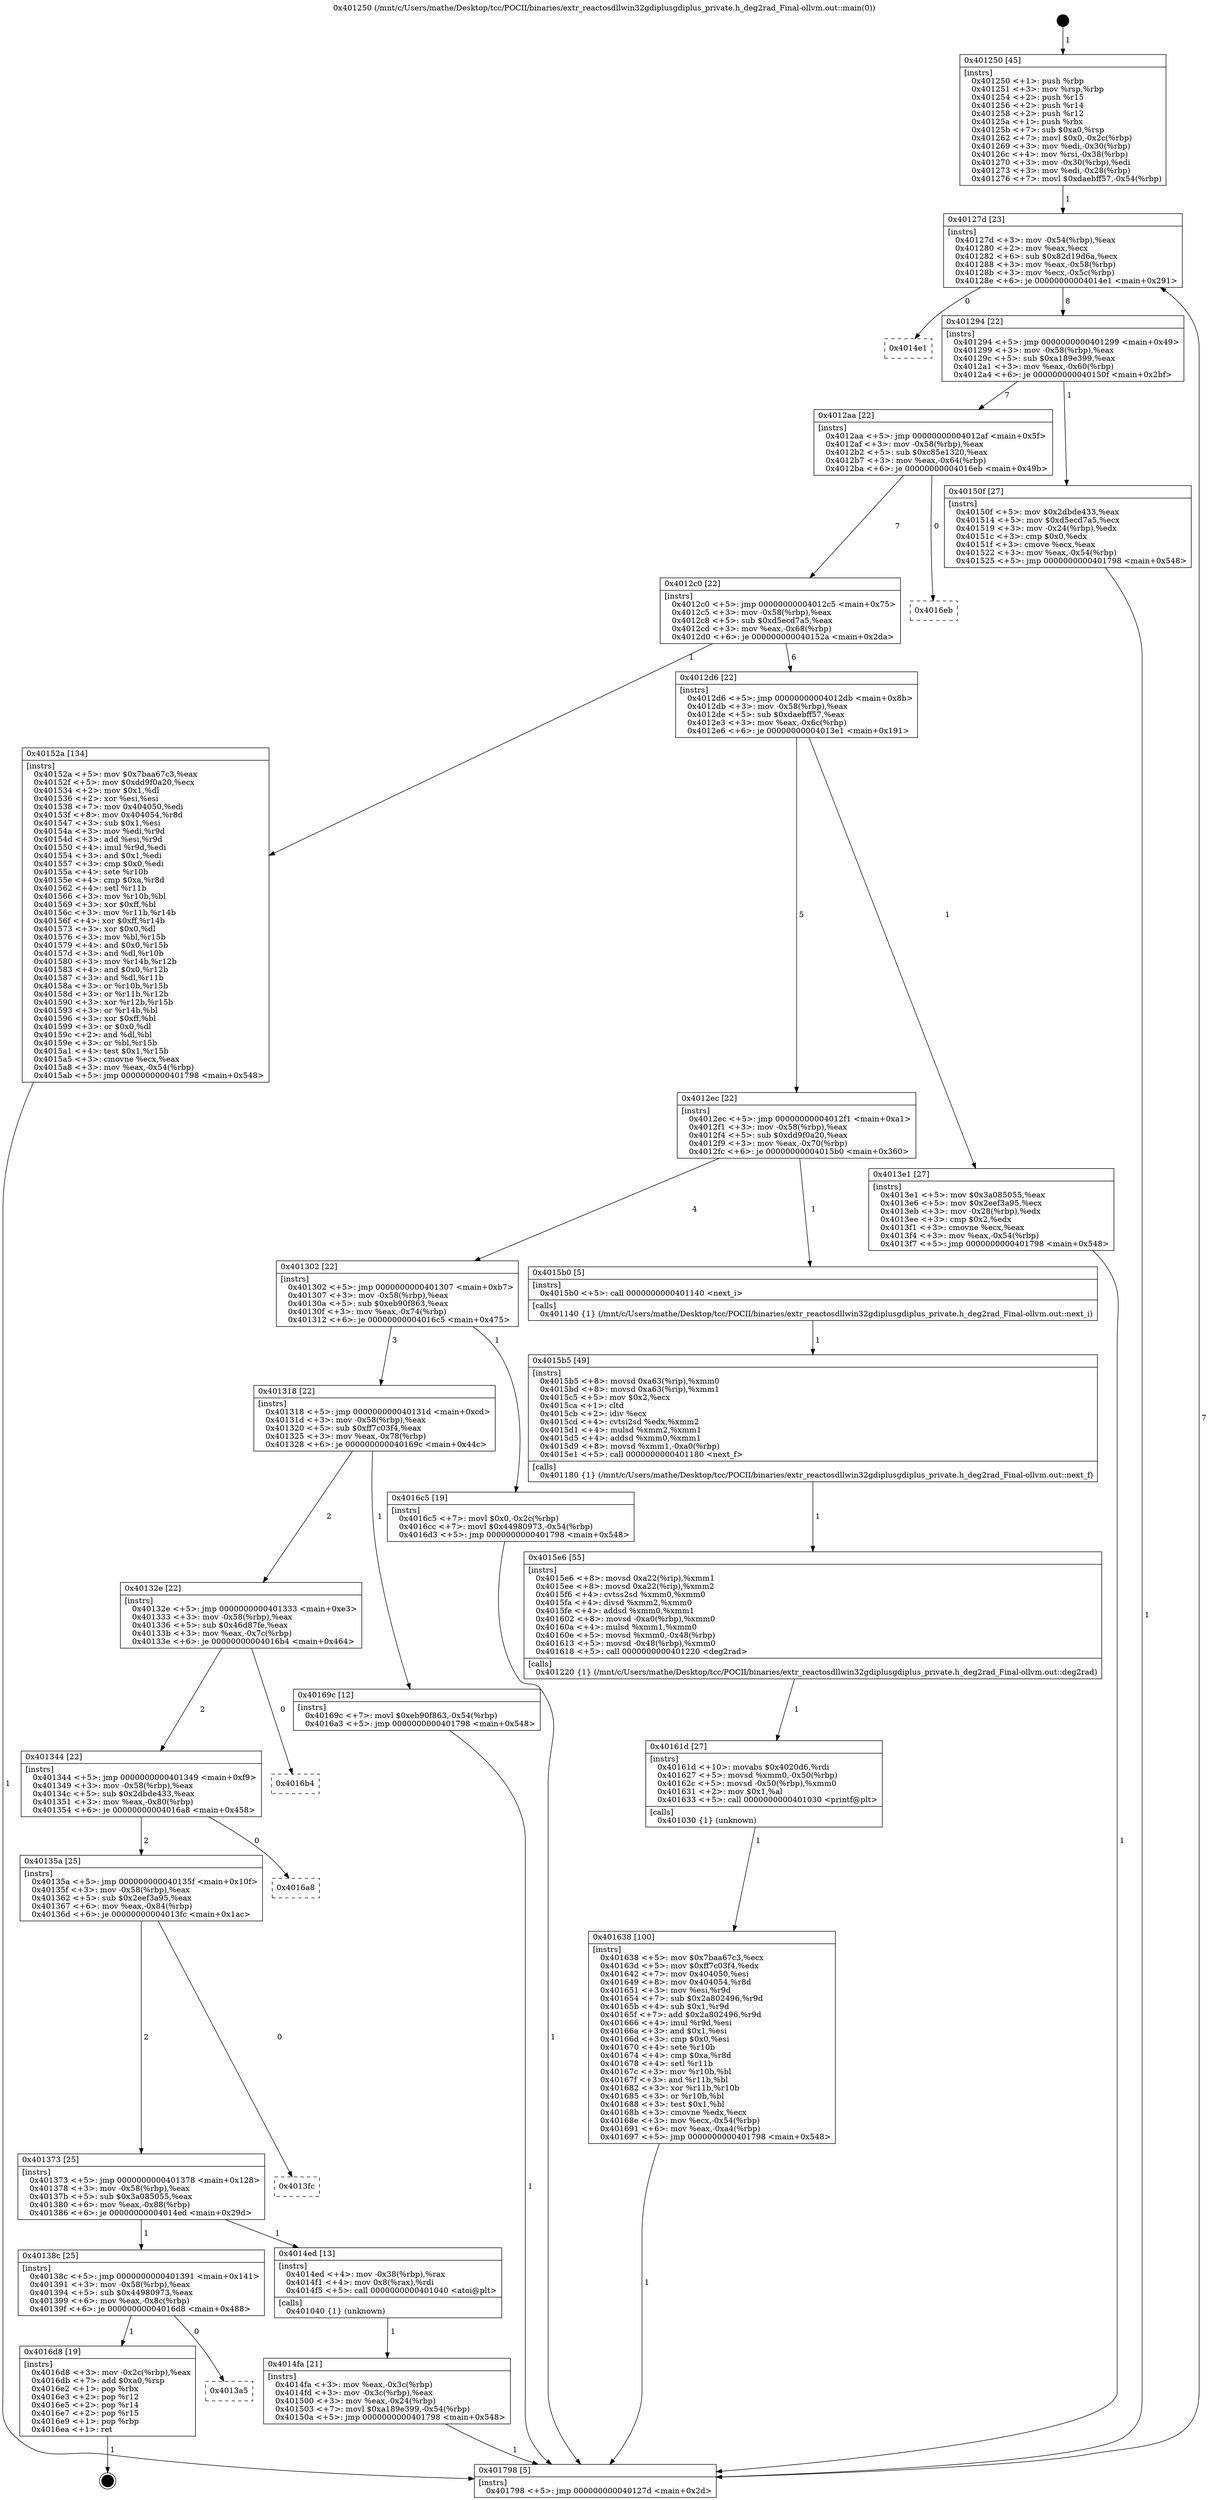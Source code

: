 digraph "0x401250" {
  label = "0x401250 (/mnt/c/Users/mathe/Desktop/tcc/POCII/binaries/extr_reactosdllwin32gdiplusgdiplus_private.h_deg2rad_Final-ollvm.out::main(0))"
  labelloc = "t"
  node[shape=record]

  Entry [label="",width=0.3,height=0.3,shape=circle,fillcolor=black,style=filled]
  "0x40127d" [label="{
     0x40127d [23]\l
     | [instrs]\l
     &nbsp;&nbsp;0x40127d \<+3\>: mov -0x54(%rbp),%eax\l
     &nbsp;&nbsp;0x401280 \<+2\>: mov %eax,%ecx\l
     &nbsp;&nbsp;0x401282 \<+6\>: sub $0x82d19d6a,%ecx\l
     &nbsp;&nbsp;0x401288 \<+3\>: mov %eax,-0x58(%rbp)\l
     &nbsp;&nbsp;0x40128b \<+3\>: mov %ecx,-0x5c(%rbp)\l
     &nbsp;&nbsp;0x40128e \<+6\>: je 00000000004014e1 \<main+0x291\>\l
  }"]
  "0x4014e1" [label="{
     0x4014e1\l
  }", style=dashed]
  "0x401294" [label="{
     0x401294 [22]\l
     | [instrs]\l
     &nbsp;&nbsp;0x401294 \<+5\>: jmp 0000000000401299 \<main+0x49\>\l
     &nbsp;&nbsp;0x401299 \<+3\>: mov -0x58(%rbp),%eax\l
     &nbsp;&nbsp;0x40129c \<+5\>: sub $0xa189e399,%eax\l
     &nbsp;&nbsp;0x4012a1 \<+3\>: mov %eax,-0x60(%rbp)\l
     &nbsp;&nbsp;0x4012a4 \<+6\>: je 000000000040150f \<main+0x2bf\>\l
  }"]
  Exit [label="",width=0.3,height=0.3,shape=circle,fillcolor=black,style=filled,peripheries=2]
  "0x40150f" [label="{
     0x40150f [27]\l
     | [instrs]\l
     &nbsp;&nbsp;0x40150f \<+5\>: mov $0x2dbde433,%eax\l
     &nbsp;&nbsp;0x401514 \<+5\>: mov $0xd5ecd7a5,%ecx\l
     &nbsp;&nbsp;0x401519 \<+3\>: mov -0x24(%rbp),%edx\l
     &nbsp;&nbsp;0x40151c \<+3\>: cmp $0x0,%edx\l
     &nbsp;&nbsp;0x40151f \<+3\>: cmove %ecx,%eax\l
     &nbsp;&nbsp;0x401522 \<+3\>: mov %eax,-0x54(%rbp)\l
     &nbsp;&nbsp;0x401525 \<+5\>: jmp 0000000000401798 \<main+0x548\>\l
  }"]
  "0x4012aa" [label="{
     0x4012aa [22]\l
     | [instrs]\l
     &nbsp;&nbsp;0x4012aa \<+5\>: jmp 00000000004012af \<main+0x5f\>\l
     &nbsp;&nbsp;0x4012af \<+3\>: mov -0x58(%rbp),%eax\l
     &nbsp;&nbsp;0x4012b2 \<+5\>: sub $0xc85e1320,%eax\l
     &nbsp;&nbsp;0x4012b7 \<+3\>: mov %eax,-0x64(%rbp)\l
     &nbsp;&nbsp;0x4012ba \<+6\>: je 00000000004016eb \<main+0x49b\>\l
  }"]
  "0x4013a5" [label="{
     0x4013a5\l
  }", style=dashed]
  "0x4016eb" [label="{
     0x4016eb\l
  }", style=dashed]
  "0x4012c0" [label="{
     0x4012c0 [22]\l
     | [instrs]\l
     &nbsp;&nbsp;0x4012c0 \<+5\>: jmp 00000000004012c5 \<main+0x75\>\l
     &nbsp;&nbsp;0x4012c5 \<+3\>: mov -0x58(%rbp),%eax\l
     &nbsp;&nbsp;0x4012c8 \<+5\>: sub $0xd5ecd7a5,%eax\l
     &nbsp;&nbsp;0x4012cd \<+3\>: mov %eax,-0x68(%rbp)\l
     &nbsp;&nbsp;0x4012d0 \<+6\>: je 000000000040152a \<main+0x2da\>\l
  }"]
  "0x4016d8" [label="{
     0x4016d8 [19]\l
     | [instrs]\l
     &nbsp;&nbsp;0x4016d8 \<+3\>: mov -0x2c(%rbp),%eax\l
     &nbsp;&nbsp;0x4016db \<+7\>: add $0xa0,%rsp\l
     &nbsp;&nbsp;0x4016e2 \<+1\>: pop %rbx\l
     &nbsp;&nbsp;0x4016e3 \<+2\>: pop %r12\l
     &nbsp;&nbsp;0x4016e5 \<+2\>: pop %r14\l
     &nbsp;&nbsp;0x4016e7 \<+2\>: pop %r15\l
     &nbsp;&nbsp;0x4016e9 \<+1\>: pop %rbp\l
     &nbsp;&nbsp;0x4016ea \<+1\>: ret\l
  }"]
  "0x40152a" [label="{
     0x40152a [134]\l
     | [instrs]\l
     &nbsp;&nbsp;0x40152a \<+5\>: mov $0x7baa67c3,%eax\l
     &nbsp;&nbsp;0x40152f \<+5\>: mov $0xdd9f0a20,%ecx\l
     &nbsp;&nbsp;0x401534 \<+2\>: mov $0x1,%dl\l
     &nbsp;&nbsp;0x401536 \<+2\>: xor %esi,%esi\l
     &nbsp;&nbsp;0x401538 \<+7\>: mov 0x404050,%edi\l
     &nbsp;&nbsp;0x40153f \<+8\>: mov 0x404054,%r8d\l
     &nbsp;&nbsp;0x401547 \<+3\>: sub $0x1,%esi\l
     &nbsp;&nbsp;0x40154a \<+3\>: mov %edi,%r9d\l
     &nbsp;&nbsp;0x40154d \<+3\>: add %esi,%r9d\l
     &nbsp;&nbsp;0x401550 \<+4\>: imul %r9d,%edi\l
     &nbsp;&nbsp;0x401554 \<+3\>: and $0x1,%edi\l
     &nbsp;&nbsp;0x401557 \<+3\>: cmp $0x0,%edi\l
     &nbsp;&nbsp;0x40155a \<+4\>: sete %r10b\l
     &nbsp;&nbsp;0x40155e \<+4\>: cmp $0xa,%r8d\l
     &nbsp;&nbsp;0x401562 \<+4\>: setl %r11b\l
     &nbsp;&nbsp;0x401566 \<+3\>: mov %r10b,%bl\l
     &nbsp;&nbsp;0x401569 \<+3\>: xor $0xff,%bl\l
     &nbsp;&nbsp;0x40156c \<+3\>: mov %r11b,%r14b\l
     &nbsp;&nbsp;0x40156f \<+4\>: xor $0xff,%r14b\l
     &nbsp;&nbsp;0x401573 \<+3\>: xor $0x0,%dl\l
     &nbsp;&nbsp;0x401576 \<+3\>: mov %bl,%r15b\l
     &nbsp;&nbsp;0x401579 \<+4\>: and $0x0,%r15b\l
     &nbsp;&nbsp;0x40157d \<+3\>: and %dl,%r10b\l
     &nbsp;&nbsp;0x401580 \<+3\>: mov %r14b,%r12b\l
     &nbsp;&nbsp;0x401583 \<+4\>: and $0x0,%r12b\l
     &nbsp;&nbsp;0x401587 \<+3\>: and %dl,%r11b\l
     &nbsp;&nbsp;0x40158a \<+3\>: or %r10b,%r15b\l
     &nbsp;&nbsp;0x40158d \<+3\>: or %r11b,%r12b\l
     &nbsp;&nbsp;0x401590 \<+3\>: xor %r12b,%r15b\l
     &nbsp;&nbsp;0x401593 \<+3\>: or %r14b,%bl\l
     &nbsp;&nbsp;0x401596 \<+3\>: xor $0xff,%bl\l
     &nbsp;&nbsp;0x401599 \<+3\>: or $0x0,%dl\l
     &nbsp;&nbsp;0x40159c \<+2\>: and %dl,%bl\l
     &nbsp;&nbsp;0x40159e \<+3\>: or %bl,%r15b\l
     &nbsp;&nbsp;0x4015a1 \<+4\>: test $0x1,%r15b\l
     &nbsp;&nbsp;0x4015a5 \<+3\>: cmovne %ecx,%eax\l
     &nbsp;&nbsp;0x4015a8 \<+3\>: mov %eax,-0x54(%rbp)\l
     &nbsp;&nbsp;0x4015ab \<+5\>: jmp 0000000000401798 \<main+0x548\>\l
  }"]
  "0x4012d6" [label="{
     0x4012d6 [22]\l
     | [instrs]\l
     &nbsp;&nbsp;0x4012d6 \<+5\>: jmp 00000000004012db \<main+0x8b\>\l
     &nbsp;&nbsp;0x4012db \<+3\>: mov -0x58(%rbp),%eax\l
     &nbsp;&nbsp;0x4012de \<+5\>: sub $0xdaebff57,%eax\l
     &nbsp;&nbsp;0x4012e3 \<+3\>: mov %eax,-0x6c(%rbp)\l
     &nbsp;&nbsp;0x4012e6 \<+6\>: je 00000000004013e1 \<main+0x191\>\l
  }"]
  "0x401638" [label="{
     0x401638 [100]\l
     | [instrs]\l
     &nbsp;&nbsp;0x401638 \<+5\>: mov $0x7baa67c3,%ecx\l
     &nbsp;&nbsp;0x40163d \<+5\>: mov $0xff7c03f4,%edx\l
     &nbsp;&nbsp;0x401642 \<+7\>: mov 0x404050,%esi\l
     &nbsp;&nbsp;0x401649 \<+8\>: mov 0x404054,%r8d\l
     &nbsp;&nbsp;0x401651 \<+3\>: mov %esi,%r9d\l
     &nbsp;&nbsp;0x401654 \<+7\>: sub $0x2a802496,%r9d\l
     &nbsp;&nbsp;0x40165b \<+4\>: sub $0x1,%r9d\l
     &nbsp;&nbsp;0x40165f \<+7\>: add $0x2a802496,%r9d\l
     &nbsp;&nbsp;0x401666 \<+4\>: imul %r9d,%esi\l
     &nbsp;&nbsp;0x40166a \<+3\>: and $0x1,%esi\l
     &nbsp;&nbsp;0x40166d \<+3\>: cmp $0x0,%esi\l
     &nbsp;&nbsp;0x401670 \<+4\>: sete %r10b\l
     &nbsp;&nbsp;0x401674 \<+4\>: cmp $0xa,%r8d\l
     &nbsp;&nbsp;0x401678 \<+4\>: setl %r11b\l
     &nbsp;&nbsp;0x40167c \<+3\>: mov %r10b,%bl\l
     &nbsp;&nbsp;0x40167f \<+3\>: and %r11b,%bl\l
     &nbsp;&nbsp;0x401682 \<+3\>: xor %r11b,%r10b\l
     &nbsp;&nbsp;0x401685 \<+3\>: or %r10b,%bl\l
     &nbsp;&nbsp;0x401688 \<+3\>: test $0x1,%bl\l
     &nbsp;&nbsp;0x40168b \<+3\>: cmovne %edx,%ecx\l
     &nbsp;&nbsp;0x40168e \<+3\>: mov %ecx,-0x54(%rbp)\l
     &nbsp;&nbsp;0x401691 \<+6\>: mov %eax,-0xa4(%rbp)\l
     &nbsp;&nbsp;0x401697 \<+5\>: jmp 0000000000401798 \<main+0x548\>\l
  }"]
  "0x4013e1" [label="{
     0x4013e1 [27]\l
     | [instrs]\l
     &nbsp;&nbsp;0x4013e1 \<+5\>: mov $0x3a085055,%eax\l
     &nbsp;&nbsp;0x4013e6 \<+5\>: mov $0x2eef3a95,%ecx\l
     &nbsp;&nbsp;0x4013eb \<+3\>: mov -0x28(%rbp),%edx\l
     &nbsp;&nbsp;0x4013ee \<+3\>: cmp $0x2,%edx\l
     &nbsp;&nbsp;0x4013f1 \<+3\>: cmovne %ecx,%eax\l
     &nbsp;&nbsp;0x4013f4 \<+3\>: mov %eax,-0x54(%rbp)\l
     &nbsp;&nbsp;0x4013f7 \<+5\>: jmp 0000000000401798 \<main+0x548\>\l
  }"]
  "0x4012ec" [label="{
     0x4012ec [22]\l
     | [instrs]\l
     &nbsp;&nbsp;0x4012ec \<+5\>: jmp 00000000004012f1 \<main+0xa1\>\l
     &nbsp;&nbsp;0x4012f1 \<+3\>: mov -0x58(%rbp),%eax\l
     &nbsp;&nbsp;0x4012f4 \<+5\>: sub $0xdd9f0a20,%eax\l
     &nbsp;&nbsp;0x4012f9 \<+3\>: mov %eax,-0x70(%rbp)\l
     &nbsp;&nbsp;0x4012fc \<+6\>: je 00000000004015b0 \<main+0x360\>\l
  }"]
  "0x401798" [label="{
     0x401798 [5]\l
     | [instrs]\l
     &nbsp;&nbsp;0x401798 \<+5\>: jmp 000000000040127d \<main+0x2d\>\l
  }"]
  "0x401250" [label="{
     0x401250 [45]\l
     | [instrs]\l
     &nbsp;&nbsp;0x401250 \<+1\>: push %rbp\l
     &nbsp;&nbsp;0x401251 \<+3\>: mov %rsp,%rbp\l
     &nbsp;&nbsp;0x401254 \<+2\>: push %r15\l
     &nbsp;&nbsp;0x401256 \<+2\>: push %r14\l
     &nbsp;&nbsp;0x401258 \<+2\>: push %r12\l
     &nbsp;&nbsp;0x40125a \<+1\>: push %rbx\l
     &nbsp;&nbsp;0x40125b \<+7\>: sub $0xa0,%rsp\l
     &nbsp;&nbsp;0x401262 \<+7\>: movl $0x0,-0x2c(%rbp)\l
     &nbsp;&nbsp;0x401269 \<+3\>: mov %edi,-0x30(%rbp)\l
     &nbsp;&nbsp;0x40126c \<+4\>: mov %rsi,-0x38(%rbp)\l
     &nbsp;&nbsp;0x401270 \<+3\>: mov -0x30(%rbp),%edi\l
     &nbsp;&nbsp;0x401273 \<+3\>: mov %edi,-0x28(%rbp)\l
     &nbsp;&nbsp;0x401276 \<+7\>: movl $0xdaebff57,-0x54(%rbp)\l
  }"]
  "0x40161d" [label="{
     0x40161d [27]\l
     | [instrs]\l
     &nbsp;&nbsp;0x40161d \<+10\>: movabs $0x4020d6,%rdi\l
     &nbsp;&nbsp;0x401627 \<+5\>: movsd %xmm0,-0x50(%rbp)\l
     &nbsp;&nbsp;0x40162c \<+5\>: movsd -0x50(%rbp),%xmm0\l
     &nbsp;&nbsp;0x401631 \<+2\>: mov $0x1,%al\l
     &nbsp;&nbsp;0x401633 \<+5\>: call 0000000000401030 \<printf@plt\>\l
     | [calls]\l
     &nbsp;&nbsp;0x401030 \{1\} (unknown)\l
  }"]
  "0x4015b0" [label="{
     0x4015b0 [5]\l
     | [instrs]\l
     &nbsp;&nbsp;0x4015b0 \<+5\>: call 0000000000401140 \<next_i\>\l
     | [calls]\l
     &nbsp;&nbsp;0x401140 \{1\} (/mnt/c/Users/mathe/Desktop/tcc/POCII/binaries/extr_reactosdllwin32gdiplusgdiplus_private.h_deg2rad_Final-ollvm.out::next_i)\l
  }"]
  "0x401302" [label="{
     0x401302 [22]\l
     | [instrs]\l
     &nbsp;&nbsp;0x401302 \<+5\>: jmp 0000000000401307 \<main+0xb7\>\l
     &nbsp;&nbsp;0x401307 \<+3\>: mov -0x58(%rbp),%eax\l
     &nbsp;&nbsp;0x40130a \<+5\>: sub $0xeb90f863,%eax\l
     &nbsp;&nbsp;0x40130f \<+3\>: mov %eax,-0x74(%rbp)\l
     &nbsp;&nbsp;0x401312 \<+6\>: je 00000000004016c5 \<main+0x475\>\l
  }"]
  "0x4015e6" [label="{
     0x4015e6 [55]\l
     | [instrs]\l
     &nbsp;&nbsp;0x4015e6 \<+8\>: movsd 0xa22(%rip),%xmm1\l
     &nbsp;&nbsp;0x4015ee \<+8\>: movsd 0xa22(%rip),%xmm2\l
     &nbsp;&nbsp;0x4015f6 \<+4\>: cvtss2sd %xmm0,%xmm0\l
     &nbsp;&nbsp;0x4015fa \<+4\>: divsd %xmm2,%xmm0\l
     &nbsp;&nbsp;0x4015fe \<+4\>: addsd %xmm0,%xmm1\l
     &nbsp;&nbsp;0x401602 \<+8\>: movsd -0xa0(%rbp),%xmm0\l
     &nbsp;&nbsp;0x40160a \<+4\>: mulsd %xmm1,%xmm0\l
     &nbsp;&nbsp;0x40160e \<+5\>: movsd %xmm0,-0x48(%rbp)\l
     &nbsp;&nbsp;0x401613 \<+5\>: movsd -0x48(%rbp),%xmm0\l
     &nbsp;&nbsp;0x401618 \<+5\>: call 0000000000401220 \<deg2rad\>\l
     | [calls]\l
     &nbsp;&nbsp;0x401220 \{1\} (/mnt/c/Users/mathe/Desktop/tcc/POCII/binaries/extr_reactosdllwin32gdiplusgdiplus_private.h_deg2rad_Final-ollvm.out::deg2rad)\l
  }"]
  "0x4016c5" [label="{
     0x4016c5 [19]\l
     | [instrs]\l
     &nbsp;&nbsp;0x4016c5 \<+7\>: movl $0x0,-0x2c(%rbp)\l
     &nbsp;&nbsp;0x4016cc \<+7\>: movl $0x44980973,-0x54(%rbp)\l
     &nbsp;&nbsp;0x4016d3 \<+5\>: jmp 0000000000401798 \<main+0x548\>\l
  }"]
  "0x401318" [label="{
     0x401318 [22]\l
     | [instrs]\l
     &nbsp;&nbsp;0x401318 \<+5\>: jmp 000000000040131d \<main+0xcd\>\l
     &nbsp;&nbsp;0x40131d \<+3\>: mov -0x58(%rbp),%eax\l
     &nbsp;&nbsp;0x401320 \<+5\>: sub $0xff7c03f4,%eax\l
     &nbsp;&nbsp;0x401325 \<+3\>: mov %eax,-0x78(%rbp)\l
     &nbsp;&nbsp;0x401328 \<+6\>: je 000000000040169c \<main+0x44c\>\l
  }"]
  "0x4015b5" [label="{
     0x4015b5 [49]\l
     | [instrs]\l
     &nbsp;&nbsp;0x4015b5 \<+8\>: movsd 0xa63(%rip),%xmm0\l
     &nbsp;&nbsp;0x4015bd \<+8\>: movsd 0xa63(%rip),%xmm1\l
     &nbsp;&nbsp;0x4015c5 \<+5\>: mov $0x2,%ecx\l
     &nbsp;&nbsp;0x4015ca \<+1\>: cltd\l
     &nbsp;&nbsp;0x4015cb \<+2\>: idiv %ecx\l
     &nbsp;&nbsp;0x4015cd \<+4\>: cvtsi2sd %edx,%xmm2\l
     &nbsp;&nbsp;0x4015d1 \<+4\>: mulsd %xmm2,%xmm1\l
     &nbsp;&nbsp;0x4015d5 \<+4\>: addsd %xmm0,%xmm1\l
     &nbsp;&nbsp;0x4015d9 \<+8\>: movsd %xmm1,-0xa0(%rbp)\l
     &nbsp;&nbsp;0x4015e1 \<+5\>: call 0000000000401180 \<next_f\>\l
     | [calls]\l
     &nbsp;&nbsp;0x401180 \{1\} (/mnt/c/Users/mathe/Desktop/tcc/POCII/binaries/extr_reactosdllwin32gdiplusgdiplus_private.h_deg2rad_Final-ollvm.out::next_f)\l
  }"]
  "0x40169c" [label="{
     0x40169c [12]\l
     | [instrs]\l
     &nbsp;&nbsp;0x40169c \<+7\>: movl $0xeb90f863,-0x54(%rbp)\l
     &nbsp;&nbsp;0x4016a3 \<+5\>: jmp 0000000000401798 \<main+0x548\>\l
  }"]
  "0x40132e" [label="{
     0x40132e [22]\l
     | [instrs]\l
     &nbsp;&nbsp;0x40132e \<+5\>: jmp 0000000000401333 \<main+0xe3\>\l
     &nbsp;&nbsp;0x401333 \<+3\>: mov -0x58(%rbp),%eax\l
     &nbsp;&nbsp;0x401336 \<+5\>: sub $0x46d87fe,%eax\l
     &nbsp;&nbsp;0x40133b \<+3\>: mov %eax,-0x7c(%rbp)\l
     &nbsp;&nbsp;0x40133e \<+6\>: je 00000000004016b4 \<main+0x464\>\l
  }"]
  "0x4014fa" [label="{
     0x4014fa [21]\l
     | [instrs]\l
     &nbsp;&nbsp;0x4014fa \<+3\>: mov %eax,-0x3c(%rbp)\l
     &nbsp;&nbsp;0x4014fd \<+3\>: mov -0x3c(%rbp),%eax\l
     &nbsp;&nbsp;0x401500 \<+3\>: mov %eax,-0x24(%rbp)\l
     &nbsp;&nbsp;0x401503 \<+7\>: movl $0xa189e399,-0x54(%rbp)\l
     &nbsp;&nbsp;0x40150a \<+5\>: jmp 0000000000401798 \<main+0x548\>\l
  }"]
  "0x4016b4" [label="{
     0x4016b4\l
  }", style=dashed]
  "0x401344" [label="{
     0x401344 [22]\l
     | [instrs]\l
     &nbsp;&nbsp;0x401344 \<+5\>: jmp 0000000000401349 \<main+0xf9\>\l
     &nbsp;&nbsp;0x401349 \<+3\>: mov -0x58(%rbp),%eax\l
     &nbsp;&nbsp;0x40134c \<+5\>: sub $0x2dbde433,%eax\l
     &nbsp;&nbsp;0x401351 \<+3\>: mov %eax,-0x80(%rbp)\l
     &nbsp;&nbsp;0x401354 \<+6\>: je 00000000004016a8 \<main+0x458\>\l
  }"]
  "0x40138c" [label="{
     0x40138c [25]\l
     | [instrs]\l
     &nbsp;&nbsp;0x40138c \<+5\>: jmp 0000000000401391 \<main+0x141\>\l
     &nbsp;&nbsp;0x401391 \<+3\>: mov -0x58(%rbp),%eax\l
     &nbsp;&nbsp;0x401394 \<+5\>: sub $0x44980973,%eax\l
     &nbsp;&nbsp;0x401399 \<+6\>: mov %eax,-0x8c(%rbp)\l
     &nbsp;&nbsp;0x40139f \<+6\>: je 00000000004016d8 \<main+0x488\>\l
  }"]
  "0x4016a8" [label="{
     0x4016a8\l
  }", style=dashed]
  "0x40135a" [label="{
     0x40135a [25]\l
     | [instrs]\l
     &nbsp;&nbsp;0x40135a \<+5\>: jmp 000000000040135f \<main+0x10f\>\l
     &nbsp;&nbsp;0x40135f \<+3\>: mov -0x58(%rbp),%eax\l
     &nbsp;&nbsp;0x401362 \<+5\>: sub $0x2eef3a95,%eax\l
     &nbsp;&nbsp;0x401367 \<+6\>: mov %eax,-0x84(%rbp)\l
     &nbsp;&nbsp;0x40136d \<+6\>: je 00000000004013fc \<main+0x1ac\>\l
  }"]
  "0x4014ed" [label="{
     0x4014ed [13]\l
     | [instrs]\l
     &nbsp;&nbsp;0x4014ed \<+4\>: mov -0x38(%rbp),%rax\l
     &nbsp;&nbsp;0x4014f1 \<+4\>: mov 0x8(%rax),%rdi\l
     &nbsp;&nbsp;0x4014f5 \<+5\>: call 0000000000401040 \<atoi@plt\>\l
     | [calls]\l
     &nbsp;&nbsp;0x401040 \{1\} (unknown)\l
  }"]
  "0x4013fc" [label="{
     0x4013fc\l
  }", style=dashed]
  "0x401373" [label="{
     0x401373 [25]\l
     | [instrs]\l
     &nbsp;&nbsp;0x401373 \<+5\>: jmp 0000000000401378 \<main+0x128\>\l
     &nbsp;&nbsp;0x401378 \<+3\>: mov -0x58(%rbp),%eax\l
     &nbsp;&nbsp;0x40137b \<+5\>: sub $0x3a085055,%eax\l
     &nbsp;&nbsp;0x401380 \<+6\>: mov %eax,-0x88(%rbp)\l
     &nbsp;&nbsp;0x401386 \<+6\>: je 00000000004014ed \<main+0x29d\>\l
  }"]
  Entry -> "0x401250" [label=" 1"]
  "0x40127d" -> "0x4014e1" [label=" 0"]
  "0x40127d" -> "0x401294" [label=" 8"]
  "0x4016d8" -> Exit [label=" 1"]
  "0x401294" -> "0x40150f" [label=" 1"]
  "0x401294" -> "0x4012aa" [label=" 7"]
  "0x40138c" -> "0x4013a5" [label=" 0"]
  "0x4012aa" -> "0x4016eb" [label=" 0"]
  "0x4012aa" -> "0x4012c0" [label=" 7"]
  "0x40138c" -> "0x4016d8" [label=" 1"]
  "0x4012c0" -> "0x40152a" [label=" 1"]
  "0x4012c0" -> "0x4012d6" [label=" 6"]
  "0x4016c5" -> "0x401798" [label=" 1"]
  "0x4012d6" -> "0x4013e1" [label=" 1"]
  "0x4012d6" -> "0x4012ec" [label=" 5"]
  "0x4013e1" -> "0x401798" [label=" 1"]
  "0x401250" -> "0x40127d" [label=" 1"]
  "0x401798" -> "0x40127d" [label=" 7"]
  "0x40169c" -> "0x401798" [label=" 1"]
  "0x4012ec" -> "0x4015b0" [label=" 1"]
  "0x4012ec" -> "0x401302" [label=" 4"]
  "0x401638" -> "0x401798" [label=" 1"]
  "0x401302" -> "0x4016c5" [label=" 1"]
  "0x401302" -> "0x401318" [label=" 3"]
  "0x40161d" -> "0x401638" [label=" 1"]
  "0x401318" -> "0x40169c" [label=" 1"]
  "0x401318" -> "0x40132e" [label=" 2"]
  "0x4015e6" -> "0x40161d" [label=" 1"]
  "0x40132e" -> "0x4016b4" [label=" 0"]
  "0x40132e" -> "0x401344" [label=" 2"]
  "0x4015b5" -> "0x4015e6" [label=" 1"]
  "0x401344" -> "0x4016a8" [label=" 0"]
  "0x401344" -> "0x40135a" [label=" 2"]
  "0x4015b0" -> "0x4015b5" [label=" 1"]
  "0x40135a" -> "0x4013fc" [label=" 0"]
  "0x40135a" -> "0x401373" [label=" 2"]
  "0x40152a" -> "0x401798" [label=" 1"]
  "0x401373" -> "0x4014ed" [label=" 1"]
  "0x401373" -> "0x40138c" [label=" 1"]
  "0x4014ed" -> "0x4014fa" [label=" 1"]
  "0x4014fa" -> "0x401798" [label=" 1"]
  "0x40150f" -> "0x401798" [label=" 1"]
}
